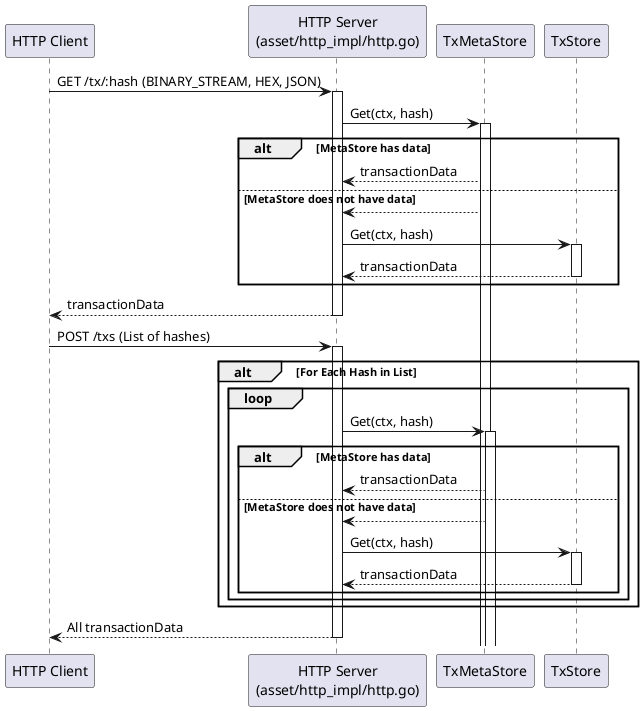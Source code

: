 @startuml
participant "HTTP Client" as Client
participant "HTTP Server\n(asset/http_impl/http.go)" as HTTPServer
participant "TxMetaStore" as MetaStore
participant "TxStore" as Store

' GET request for a single transaction in different formats
Client -> HTTPServer : GET /tx/:hash (BINARY_STREAM, HEX, JSON)
activate HTTPServer
HTTPServer -> MetaStore : Get(ctx, hash)
activate MetaStore
alt MetaStore has data
    MetaStore --> HTTPServer : transactionData
else MetaStore does not have data
    MetaStore --> HTTPServer
    HTTPServer -> Store : Get(ctx, hash)
    activate Store
    Store --> HTTPServer : transactionData
    deactivate Store
end
HTTPServer --> Client : transactionData
deactivate HTTPServer

' POST request for multiple transactions
Client -> HTTPServer : POST /txs (List of hashes)
activate HTTPServer
alt For Each Hash in List
    loop
        HTTPServer -> MetaStore : Get(ctx, hash)
        activate MetaStore
        alt MetaStore has data
            MetaStore --> HTTPServer : transactionData
        else MetaStore does not have data
            MetaStore --> HTTPServer
            HTTPServer -> Store : Get(ctx, hash)
            activate Store
            Store --> HTTPServer : transactionData
            deactivate Store
        end
    end
end
HTTPServer --> Client : All transactionData
deactivate HTTPServer
@enduml
